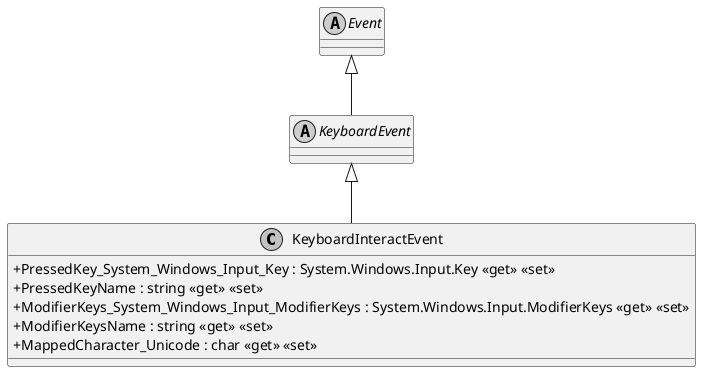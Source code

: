 @startuml
skinparam monochrome true
skinparam classAttributeIconSize 0
!startsub default
class KeyboardInteractEvent {
    + PressedKey_System_Windows_Input_Key : System.Windows.Input.Key <<get>> <<set>>
    + PressedKeyName : string <<get>> <<set>>
    + ModifierKeys_System_Windows_Input_ModifierKeys : System.Windows.Input.ModifierKeys <<get>> <<set>>
    + ModifierKeysName : string <<get>> <<set>>
    + MappedCharacter_Unicode : char <<get>> <<set>>
}
abstract class Event
abstract class KeyboardEvent
!endsub
KeyboardEvent <|-- KeyboardInteractEvent
Event <|-- KeyboardEvent
@enduml
